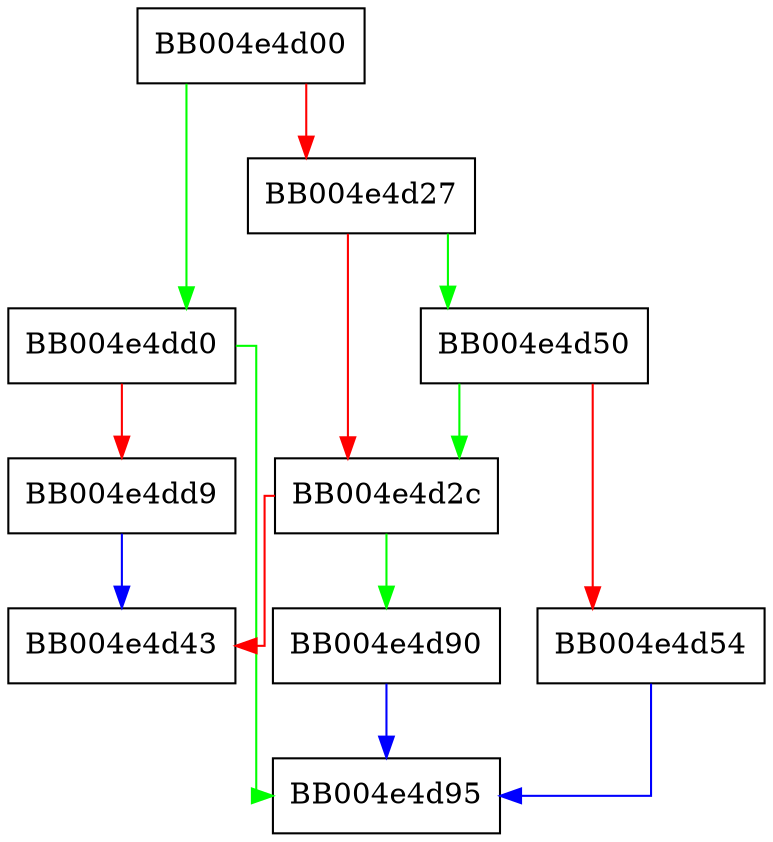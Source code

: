 digraph tls_client_key_exchange_post_work {
  node [shape="box"];
  graph [splines=ortho];
  BB004e4d00 -> BB004e4dd0 [color="green"];
  BB004e4d00 -> BB004e4d27 [color="red"];
  BB004e4d27 -> BB004e4d50 [color="green"];
  BB004e4d27 -> BB004e4d2c [color="red"];
  BB004e4d2c -> BB004e4d90 [color="green"];
  BB004e4d2c -> BB004e4d43 [color="red"];
  BB004e4d50 -> BB004e4d2c [color="green"];
  BB004e4d50 -> BB004e4d54 [color="red"];
  BB004e4d54 -> BB004e4d95 [color="blue"];
  BB004e4d90 -> BB004e4d95 [color="blue"];
  BB004e4dd0 -> BB004e4d95 [color="green"];
  BB004e4dd0 -> BB004e4dd9 [color="red"];
  BB004e4dd9 -> BB004e4d43 [color="blue"];
}